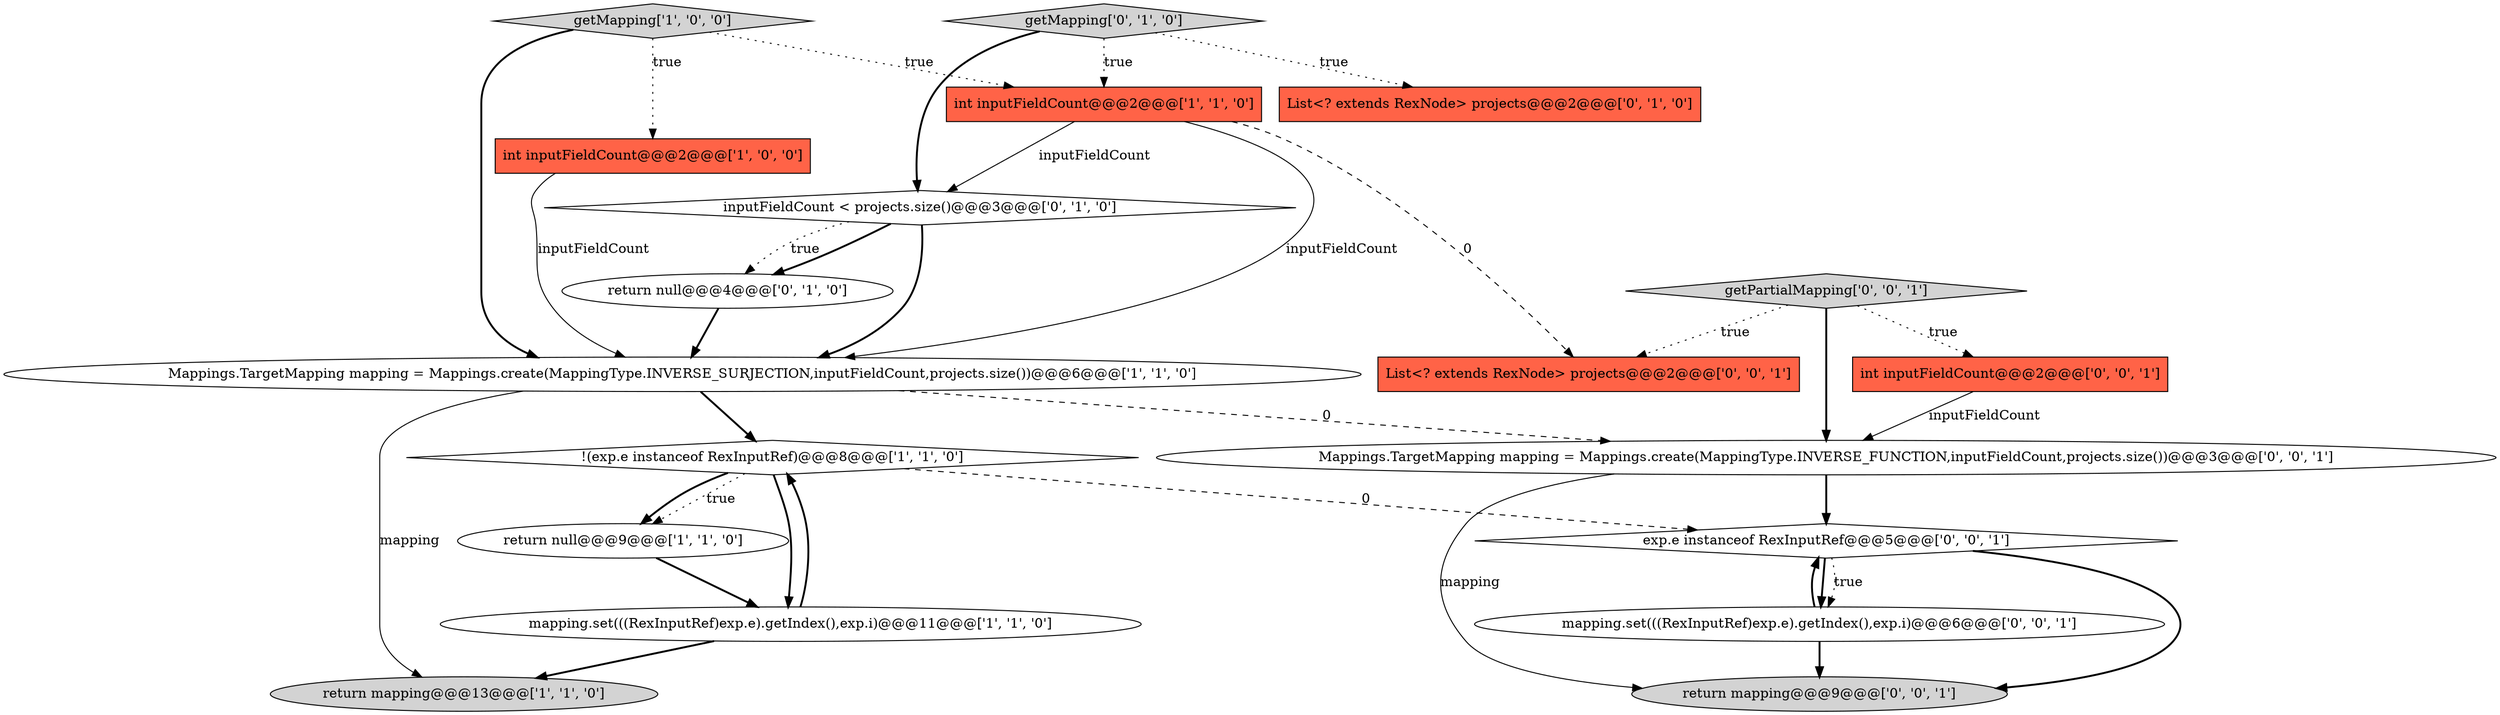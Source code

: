 digraph {
16 [style = filled, label = "int inputFieldCount@@@2@@@['0', '0', '1']", fillcolor = tomato, shape = box image = "AAA0AAABBB3BBB"];
17 [style = filled, label = "Mappings.TargetMapping mapping = Mappings.create(MappingType.INVERSE_FUNCTION,inputFieldCount,projects.size())@@@3@@@['0', '0', '1']", fillcolor = white, shape = ellipse image = "AAA0AAABBB3BBB"];
1 [style = filled, label = "Mappings.TargetMapping mapping = Mappings.create(MappingType.INVERSE_SURJECTION,inputFieldCount,projects.size())@@@6@@@['1', '1', '0']", fillcolor = white, shape = ellipse image = "AAA0AAABBB1BBB"];
18 [style = filled, label = "List<? extends RexNode> projects@@@2@@@['0', '0', '1']", fillcolor = tomato, shape = box image = "AAA0AAABBB3BBB"];
13 [style = filled, label = "exp.e instanceof RexInputRef@@@5@@@['0', '0', '1']", fillcolor = white, shape = diamond image = "AAA0AAABBB3BBB"];
3 [style = filled, label = "!(exp.e instanceof RexInputRef)@@@8@@@['1', '1', '0']", fillcolor = white, shape = diamond image = "AAA0AAABBB1BBB"];
15 [style = filled, label = "getPartialMapping['0', '0', '1']", fillcolor = lightgray, shape = diamond image = "AAA0AAABBB3BBB"];
4 [style = filled, label = "return null@@@9@@@['1', '1', '0']", fillcolor = white, shape = ellipse image = "AAA0AAABBB1BBB"];
5 [style = filled, label = "int inputFieldCount@@@2@@@['1', '1', '0']", fillcolor = tomato, shape = box image = "AAA0AAABBB1BBB"];
7 [style = filled, label = "getMapping['1', '0', '0']", fillcolor = lightgray, shape = diamond image = "AAA0AAABBB1BBB"];
2 [style = filled, label = "int inputFieldCount@@@2@@@['1', '0', '0']", fillcolor = tomato, shape = box image = "AAA0AAABBB1BBB"];
8 [style = filled, label = "List<? extends RexNode> projects@@@2@@@['0', '1', '0']", fillcolor = tomato, shape = box image = "AAA0AAABBB2BBB"];
12 [style = filled, label = "mapping.set(((RexInputRef)exp.e).getIndex(),exp.i)@@@6@@@['0', '0', '1']", fillcolor = white, shape = ellipse image = "AAA0AAABBB3BBB"];
11 [style = filled, label = "getMapping['0', '1', '0']", fillcolor = lightgray, shape = diamond image = "AAA0AAABBB2BBB"];
14 [style = filled, label = "return mapping@@@9@@@['0', '0', '1']", fillcolor = lightgray, shape = ellipse image = "AAA0AAABBB3BBB"];
0 [style = filled, label = "mapping.set(((RexInputRef)exp.e).getIndex(),exp.i)@@@11@@@['1', '1', '0']", fillcolor = white, shape = ellipse image = "AAA0AAABBB1BBB"];
9 [style = filled, label = "inputFieldCount < projects.size()@@@3@@@['0', '1', '0']", fillcolor = white, shape = diamond image = "AAA1AAABBB2BBB"];
6 [style = filled, label = "return mapping@@@13@@@['1', '1', '0']", fillcolor = lightgray, shape = ellipse image = "AAA0AAABBB1BBB"];
10 [style = filled, label = "return null@@@4@@@['0', '1', '0']", fillcolor = white, shape = ellipse image = "AAA1AAABBB2BBB"];
0->6 [style = bold, label=""];
7->2 [style = dotted, label="true"];
11->5 [style = dotted, label="true"];
12->14 [style = bold, label=""];
15->18 [style = dotted, label="true"];
17->14 [style = solid, label="mapping"];
11->9 [style = bold, label=""];
0->3 [style = bold, label=""];
5->18 [style = dashed, label="0"];
3->13 [style = dashed, label="0"];
5->9 [style = solid, label="inputFieldCount"];
9->10 [style = dotted, label="true"];
12->13 [style = bold, label=""];
7->5 [style = dotted, label="true"];
2->1 [style = solid, label="inputFieldCount"];
10->1 [style = bold, label=""];
13->12 [style = bold, label=""];
11->8 [style = dotted, label="true"];
1->3 [style = bold, label=""];
3->4 [style = dotted, label="true"];
17->13 [style = bold, label=""];
3->0 [style = bold, label=""];
16->17 [style = solid, label="inputFieldCount"];
15->16 [style = dotted, label="true"];
7->1 [style = bold, label=""];
13->14 [style = bold, label=""];
13->12 [style = dotted, label="true"];
1->6 [style = solid, label="mapping"];
5->1 [style = solid, label="inputFieldCount"];
9->1 [style = bold, label=""];
1->17 [style = dashed, label="0"];
3->4 [style = bold, label=""];
4->0 [style = bold, label=""];
9->10 [style = bold, label=""];
15->17 [style = bold, label=""];
}
